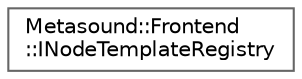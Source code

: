 digraph "Graphical Class Hierarchy"
{
 // INTERACTIVE_SVG=YES
 // LATEX_PDF_SIZE
  bgcolor="transparent";
  edge [fontname=Helvetica,fontsize=10,labelfontname=Helvetica,labelfontsize=10];
  node [fontname=Helvetica,fontsize=10,shape=box,height=0.2,width=0.4];
  rankdir="LR";
  Node0 [id="Node000000",label="Metasound::Frontend\l::INodeTemplateRegistry",height=0.2,width=0.4,color="grey40", fillcolor="white", style="filled",URL="$da/db7/classMetasound_1_1Frontend_1_1INodeTemplateRegistry.html",tooltip=" "];
}
